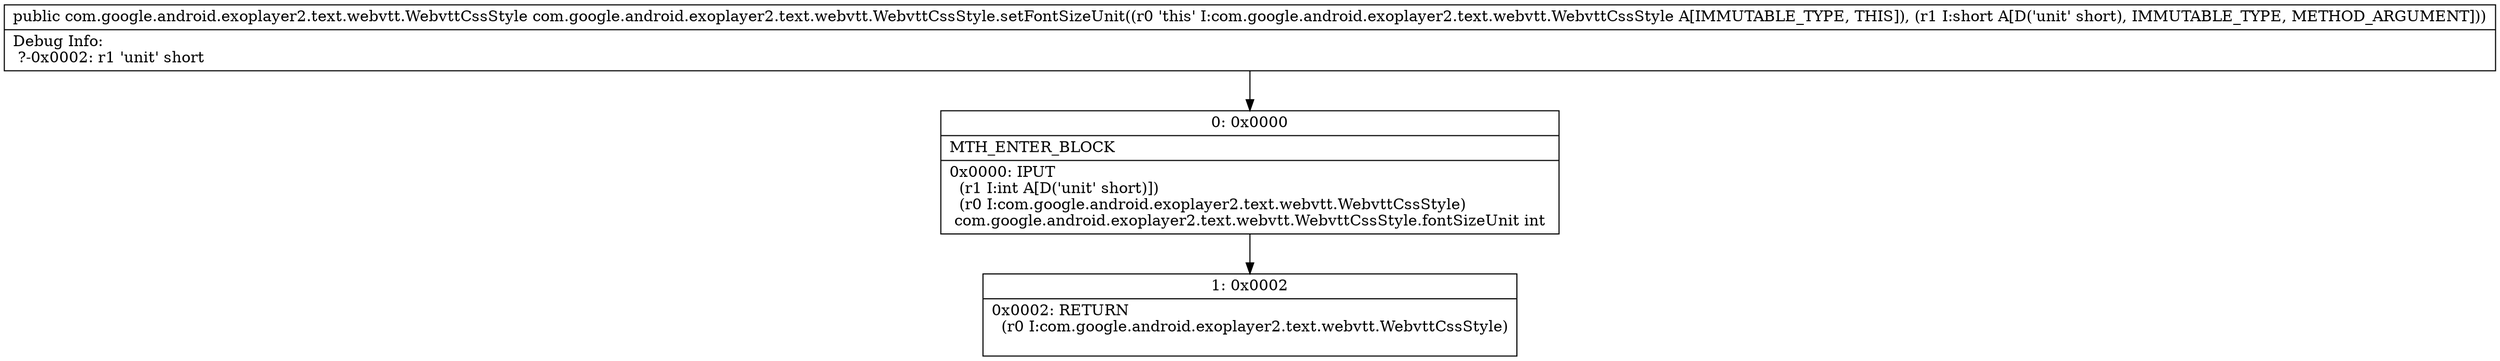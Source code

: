 digraph "CFG forcom.google.android.exoplayer2.text.webvtt.WebvttCssStyle.setFontSizeUnit(S)Lcom\/google\/android\/exoplayer2\/text\/webvtt\/WebvttCssStyle;" {
Node_0 [shape=record,label="{0\:\ 0x0000|MTH_ENTER_BLOCK\l|0x0000: IPUT  \l  (r1 I:int A[D('unit' short)])\l  (r0 I:com.google.android.exoplayer2.text.webvtt.WebvttCssStyle)\l com.google.android.exoplayer2.text.webvtt.WebvttCssStyle.fontSizeUnit int \l}"];
Node_1 [shape=record,label="{1\:\ 0x0002|0x0002: RETURN  \l  (r0 I:com.google.android.exoplayer2.text.webvtt.WebvttCssStyle)\l \l}"];
MethodNode[shape=record,label="{public com.google.android.exoplayer2.text.webvtt.WebvttCssStyle com.google.android.exoplayer2.text.webvtt.WebvttCssStyle.setFontSizeUnit((r0 'this' I:com.google.android.exoplayer2.text.webvtt.WebvttCssStyle A[IMMUTABLE_TYPE, THIS]), (r1 I:short A[D('unit' short), IMMUTABLE_TYPE, METHOD_ARGUMENT]))  | Debug Info:\l  ?\-0x0002: r1 'unit' short\l}"];
MethodNode -> Node_0;
Node_0 -> Node_1;
}

